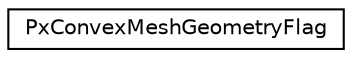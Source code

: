 digraph "Graphical Class Hierarchy"
{
  edge [fontname="Helvetica",fontsize="10",labelfontname="Helvetica",labelfontsize="10"];
  node [fontname="Helvetica",fontsize="10",shape=record];
  rankdir="LR";
  Node0 [label="PxConvexMeshGeometryFlag",height=0.2,width=0.4,color="black", fillcolor="white", style="filled",URL="$structPxConvexMeshGeometryFlag.html",tooltip="Flags controlling the simulated behavior of the convex mesh geometry. "];
}
